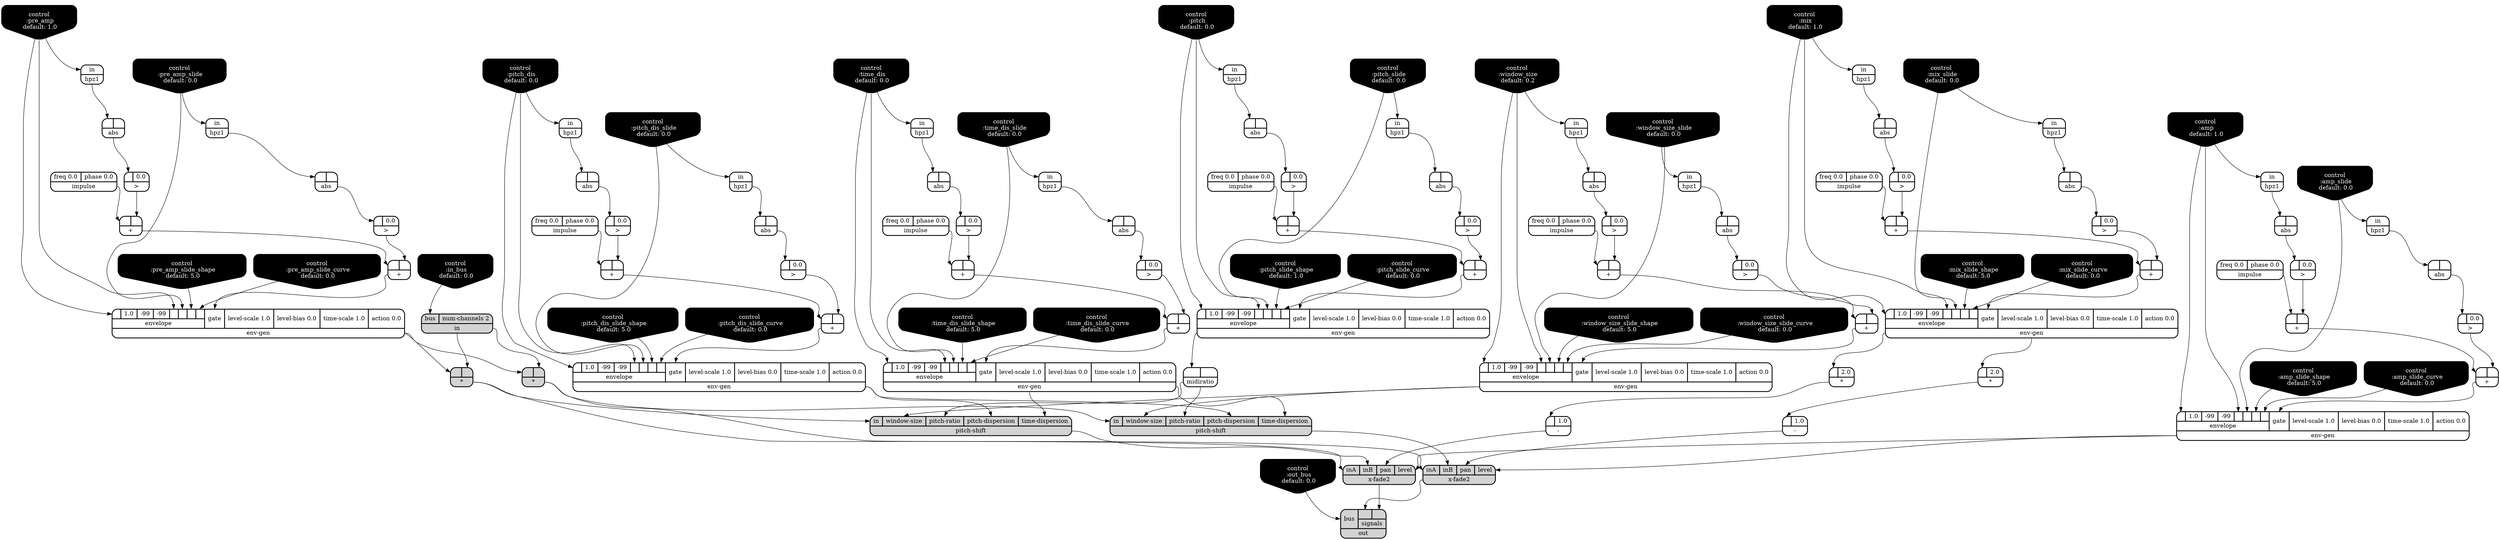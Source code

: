 digraph synthdef {
49 [label = "{{ <a> |<b> 2.0} |<__UG_NAME__>* }" style="bold, rounded" shape=record rankdir=LR];
59 [label = "{{ <a> |<b> } |<__UG_NAME__>* }" style="filled, bold, rounded"  shape=record rankdir=LR];
107 [label = "{{ <a> |<b> } |<__UG_NAME__>* }" style="filled, bold, rounded"  shape=record rankdir=LR];
109 [label = "{{ <a> |<b> 2.0} |<__UG_NAME__>* }" style="bold, rounded" shape=record rankdir=LR];
43 [label = "{{ <a> |<b> } |<__UG_NAME__>+ }" style="bold, rounded" shape=record rankdir=LR];
47 [label = "{{ <a> |<b> } |<__UG_NAME__>+ }" style="bold, rounded" shape=record rankdir=LR];
54 [label = "{{ <a> |<b> } |<__UG_NAME__>+ }" style="bold, rounded" shape=record rankdir=LR];
56 [label = "{{ <a> |<b> } |<__UG_NAME__>+ }" style="bold, rounded" shape=record rankdir=LR];
64 [label = "{{ <a> |<b> } |<__UG_NAME__>+ }" style="bold, rounded" shape=record rankdir=LR];
68 [label = "{{ <a> |<b> } |<__UG_NAME__>+ }" style="bold, rounded" shape=record rankdir=LR];
74 [label = "{{ <a> |<b> } |<__UG_NAME__>+ }" style="bold, rounded" shape=record rankdir=LR];
75 [label = "{{ <a> |<b> } |<__UG_NAME__>+ }" style="bold, rounded" shape=record rankdir=LR];
82 [label = "{{ <a> |<b> } |<__UG_NAME__>+ }" style="bold, rounded" shape=record rankdir=LR];
86 [label = "{{ <a> |<b> } |<__UG_NAME__>+ }" style="bold, rounded" shape=record rankdir=LR];
89 [label = "{{ <a> |<b> } |<__UG_NAME__>+ }" style="bold, rounded" shape=record rankdir=LR];
92 [label = "{{ <a> |<b> } |<__UG_NAME__>+ }" style="bold, rounded" shape=record rankdir=LR];
100 [label = "{{ <a> |<b> } |<__UG_NAME__>+ }" style="bold, rounded" shape=record rankdir=LR];
104 [label = "{{ <a> |<b> } |<__UG_NAME__>+ }" style="bold, rounded" shape=record rankdir=LR];
95 [label = "{{ <a> |<b> 1.0} |<__UG_NAME__>- }" style="bold, rounded" shape=record rankdir=LR];
110 [label = "{{ <a> |<b> 1.0} |<__UG_NAME__>- }" style="bold, rounded" shape=record rankdir=LR];
33 [label = "{{ <a> |<b> 0.0} |<__UG_NAME__>\> }" style="bold, rounded" shape=record rankdir=LR];
36 [label = "{{ <a> |<b> 0.0} |<__UG_NAME__>\> }" style="bold, rounded" shape=record rankdir=LR];
42 [label = "{{ <a> |<b> 0.0} |<__UG_NAME__>\> }" style="bold, rounded" shape=record rankdir=LR];
46 [label = "{{ <a> |<b> 0.0} |<__UG_NAME__>\> }" style="bold, rounded" shape=record rankdir=LR];
53 [label = "{{ <a> |<b> 0.0} |<__UG_NAME__>\> }" style="bold, rounded" shape=record rankdir=LR];
55 [label = "{{ <a> |<b> 0.0} |<__UG_NAME__>\> }" style="bold, rounded" shape=record rankdir=LR];
63 [label = "{{ <a> |<b> 0.0} |<__UG_NAME__>\> }" style="bold, rounded" shape=record rankdir=LR];
67 [label = "{{ <a> |<b> 0.0} |<__UG_NAME__>\> }" style="bold, rounded" shape=record rankdir=LR];
73 [label = "{{ <a> |<b> 0.0} |<__UG_NAME__>\> }" style="bold, rounded" shape=record rankdir=LR];
81 [label = "{{ <a> |<b> 0.0} |<__UG_NAME__>\> }" style="bold, rounded" shape=record rankdir=LR];
85 [label = "{{ <a> |<b> 0.0} |<__UG_NAME__>\> }" style="bold, rounded" shape=record rankdir=LR];
91 [label = "{{ <a> |<b> 0.0} |<__UG_NAME__>\> }" style="bold, rounded" shape=record rankdir=LR];
99 [label = "{{ <a> |<b> 0.0} |<__UG_NAME__>\> }" style="bold, rounded" shape=record rankdir=LR];
103 [label = "{{ <a> |<b> 0.0} |<__UG_NAME__>\> }" style="bold, rounded" shape=record rankdir=LR];
32 [label = "{{ <a> |<b> } |<__UG_NAME__>abs }" style="bold, rounded" shape=record rankdir=LR];
35 [label = "{{ <a> |<b> } |<__UG_NAME__>abs }" style="bold, rounded" shape=record rankdir=LR];
38 [label = "{{ <a> |<b> } |<__UG_NAME__>abs }" style="bold, rounded" shape=record rankdir=LR];
41 [label = "{{ <a> |<b> } |<__UG_NAME__>abs }" style="bold, rounded" shape=record rankdir=LR];
45 [label = "{{ <a> |<b> } |<__UG_NAME__>abs }" style="bold, rounded" shape=record rankdir=LR];
52 [label = "{{ <a> |<b> } |<__UG_NAME__>abs }" style="bold, rounded" shape=record rankdir=LR];
62 [label = "{{ <a> |<b> } |<__UG_NAME__>abs }" style="bold, rounded" shape=record rankdir=LR];
66 [label = "{{ <a> |<b> } |<__UG_NAME__>abs }" style="bold, rounded" shape=record rankdir=LR];
72 [label = "{{ <a> |<b> } |<__UG_NAME__>abs }" style="bold, rounded" shape=record rankdir=LR];
80 [label = "{{ <a> |<b> } |<__UG_NAME__>abs }" style="bold, rounded" shape=record rankdir=LR];
84 [label = "{{ <a> |<b> } |<__UG_NAME__>abs }" style="bold, rounded" shape=record rankdir=LR];
90 [label = "{{ <a> |<b> } |<__UG_NAME__>abs }" style="bold, rounded" shape=record rankdir=LR];
98 [label = "{{ <a> |<b> } |<__UG_NAME__>abs }" style="bold, rounded" shape=record rankdir=LR];
102 [label = "{{ <a> |<b> } |<__UG_NAME__>abs }" style="bold, rounded" shape=record rankdir=LR];
0 [label = "control
 :amp
 default: 1.0" shape=invhouse style="rounded, filled, bold" fillcolor=black fontcolor=white ]; 
1 [label = "control
 :amp_slide
 default: 0.0" shape=invhouse style="rounded, filled, bold" fillcolor=black fontcolor=white ]; 
2 [label = "control
 :amp_slide_shape
 default: 5.0" shape=invhouse style="rounded, filled, bold" fillcolor=black fontcolor=white ]; 
3 [label = "control
 :amp_slide_curve
 default: 0.0" shape=invhouse style="rounded, filled, bold" fillcolor=black fontcolor=white ]; 
4 [label = "control
 :mix
 default: 1.0" shape=invhouse style="rounded, filled, bold" fillcolor=black fontcolor=white ]; 
5 [label = "control
 :mix_slide
 default: 0.0" shape=invhouse style="rounded, filled, bold" fillcolor=black fontcolor=white ]; 
6 [label = "control
 :mix_slide_shape
 default: 5.0" shape=invhouse style="rounded, filled, bold" fillcolor=black fontcolor=white ]; 
7 [label = "control
 :mix_slide_curve
 default: 0.0" shape=invhouse style="rounded, filled, bold" fillcolor=black fontcolor=white ]; 
8 [label = "control
 :pre_amp
 default: 1.0" shape=invhouse style="rounded, filled, bold" fillcolor=black fontcolor=white ]; 
9 [label = "control
 :pre_amp_slide
 default: 0.0" shape=invhouse style="rounded, filled, bold" fillcolor=black fontcolor=white ]; 
10 [label = "control
 :pre_amp_slide_shape
 default: 5.0" shape=invhouse style="rounded, filled, bold" fillcolor=black fontcolor=white ]; 
11 [label = "control
 :pre_amp_slide_curve
 default: 0.0" shape=invhouse style="rounded, filled, bold" fillcolor=black fontcolor=white ]; 
12 [label = "control
 :pitch
 default: 0.0" shape=invhouse style="rounded, filled, bold" fillcolor=black fontcolor=white ]; 
13 [label = "control
 :pitch_slide
 default: 0.0" shape=invhouse style="rounded, filled, bold" fillcolor=black fontcolor=white ]; 
14 [label = "control
 :pitch_slide_shape
 default: 1.0" shape=invhouse style="rounded, filled, bold" fillcolor=black fontcolor=white ]; 
15 [label = "control
 :pitch_slide_curve
 default: 0.0" shape=invhouse style="rounded, filled, bold" fillcolor=black fontcolor=white ]; 
16 [label = "control
 :window_size
 default: 0.2" shape=invhouse style="rounded, filled, bold" fillcolor=black fontcolor=white ]; 
17 [label = "control
 :window_size_slide
 default: 0.0" shape=invhouse style="rounded, filled, bold" fillcolor=black fontcolor=white ]; 
18 [label = "control
 :window_size_slide_shape
 default: 5.0" shape=invhouse style="rounded, filled, bold" fillcolor=black fontcolor=white ]; 
19 [label = "control
 :window_size_slide_curve
 default: 0.0" shape=invhouse style="rounded, filled, bold" fillcolor=black fontcolor=white ]; 
20 [label = "control
 :pitch_dis
 default: 0.0" shape=invhouse style="rounded, filled, bold" fillcolor=black fontcolor=white ]; 
21 [label = "control
 :pitch_dis_slide
 default: 0.0" shape=invhouse style="rounded, filled, bold" fillcolor=black fontcolor=white ]; 
22 [label = "control
 :pitch_dis_slide_shape
 default: 5.0" shape=invhouse style="rounded, filled, bold" fillcolor=black fontcolor=white ]; 
23 [label = "control
 :pitch_dis_slide_curve
 default: 0.0" shape=invhouse style="rounded, filled, bold" fillcolor=black fontcolor=white ]; 
24 [label = "control
 :time_dis
 default: 0.0" shape=invhouse style="rounded, filled, bold" fillcolor=black fontcolor=white ]; 
25 [label = "control
 :time_dis_slide
 default: 0.0" shape=invhouse style="rounded, filled, bold" fillcolor=black fontcolor=white ]; 
26 [label = "control
 :time_dis_slide_shape
 default: 5.0" shape=invhouse style="rounded, filled, bold" fillcolor=black fontcolor=white ]; 
27 [label = "control
 :time_dis_slide_curve
 default: 0.0" shape=invhouse style="rounded, filled, bold" fillcolor=black fontcolor=white ]; 
28 [label = "control
 :in_bus
 default: 0.0" shape=invhouse style="rounded, filled, bold" fillcolor=black fontcolor=white ]; 
29 [label = "control
 :out_bus
 default: 0.0" shape=invhouse style="rounded, filled, bold" fillcolor=black fontcolor=white ]; 
48 [label = "{{ {{<envelope___control___0>|1.0|-99|-99|<envelope___control___4>|<envelope___control___5>|<envelope___control___6>|<envelope___control___7>}|envelope}|<gate> gate|<level____scale> level-scale 1.0|<level____bias> level-bias 0.0|<time____scale> time-scale 1.0|<action> action 0.0} |<__UG_NAME__>env-gen }" style="bold, rounded" shape=record rankdir=LR];
57 [label = "{{ {{<envelope___control___0>|1.0|-99|-99|<envelope___control___4>|<envelope___control___5>|<envelope___control___6>|<envelope___control___7>}|envelope}|<gate> gate|<level____scale> level-scale 1.0|<level____bias> level-bias 0.0|<time____scale> time-scale 1.0|<action> action 0.0} |<__UG_NAME__>env-gen }" style="bold, rounded" shape=record rankdir=LR];
69 [label = "{{ {{<envelope___control___0>|1.0|-99|-99|<envelope___control___4>|<envelope___control___5>|<envelope___control___6>|<envelope___control___7>}|envelope}|<gate> gate|<level____scale> level-scale 1.0|<level____bias> level-bias 0.0|<time____scale> time-scale 1.0|<action> action 0.0} |<__UG_NAME__>env-gen }" style="bold, rounded" shape=record rankdir=LR];
76 [label = "{{ {{<envelope___control___0>|1.0|-99|-99|<envelope___control___4>|<envelope___control___5>|<envelope___control___6>|<envelope___control___7>}|envelope}|<gate> gate|<level____scale> level-scale 1.0|<level____bias> level-bias 0.0|<time____scale> time-scale 1.0|<action> action 0.0} |<__UG_NAME__>env-gen }" style="bold, rounded" shape=record rankdir=LR];
87 [label = "{{ {{<envelope___control___0>|1.0|-99|-99|<envelope___control___4>|<envelope___control___5>|<envelope___control___6>|<envelope___control___7>}|envelope}|<gate> gate|<level____scale> level-scale 1.0|<level____bias> level-bias 0.0|<time____scale> time-scale 1.0|<action> action 0.0} |<__UG_NAME__>env-gen }" style="bold, rounded" shape=record rankdir=LR];
93 [label = "{{ {{<envelope___control___0>|1.0|-99|-99|<envelope___control___4>|<envelope___control___5>|<envelope___control___6>|<envelope___control___7>}|envelope}|<gate> gate|<level____scale> level-scale 1.0|<level____bias> level-bias 0.0|<time____scale> time-scale 1.0|<action> action 0.0} |<__UG_NAME__>env-gen }" style="bold, rounded" shape=record rankdir=LR];
105 [label = "{{ {{<envelope___control___0>|1.0|-99|-99|<envelope___control___4>|<envelope___control___5>|<envelope___control___6>|<envelope___control___7>}|envelope}|<gate> gate|<level____scale> level-scale 1.0|<level____bias> level-bias 0.0|<time____scale> time-scale 1.0|<action> action 0.0} |<__UG_NAME__>env-gen }" style="bold, rounded" shape=record rankdir=LR];
30 [label = "{{ <in> in} |<__UG_NAME__>hpz1 }" style="bold, rounded" shape=record rankdir=LR];
31 [label = "{{ <in> in} |<__UG_NAME__>hpz1 }" style="bold, rounded" shape=record rankdir=LR];
34 [label = "{{ <in> in} |<__UG_NAME__>hpz1 }" style="bold, rounded" shape=record rankdir=LR];
37 [label = "{{ <in> in} |<__UG_NAME__>hpz1 }" style="bold, rounded" shape=record rankdir=LR];
40 [label = "{{ <in> in} |<__UG_NAME__>hpz1 }" style="bold, rounded" shape=record rankdir=LR];
44 [label = "{{ <in> in} |<__UG_NAME__>hpz1 }" style="bold, rounded" shape=record rankdir=LR];
51 [label = "{{ <in> in} |<__UG_NAME__>hpz1 }" style="bold, rounded" shape=record rankdir=LR];
61 [label = "{{ <in> in} |<__UG_NAME__>hpz1 }" style="bold, rounded" shape=record rankdir=LR];
65 [label = "{{ <in> in} |<__UG_NAME__>hpz1 }" style="bold, rounded" shape=record rankdir=LR];
71 [label = "{{ <in> in} |<__UG_NAME__>hpz1 }" style="bold, rounded" shape=record rankdir=LR];
79 [label = "{{ <in> in} |<__UG_NAME__>hpz1 }" style="bold, rounded" shape=record rankdir=LR];
83 [label = "{{ <in> in} |<__UG_NAME__>hpz1 }" style="bold, rounded" shape=record rankdir=LR];
97 [label = "{{ <in> in} |<__UG_NAME__>hpz1 }" style="bold, rounded" shape=record rankdir=LR];
101 [label = "{{ <in> in} |<__UG_NAME__>hpz1 }" style="bold, rounded" shape=record rankdir=LR];
39 [label = "{{ <freq> freq 0.0|<phase> phase 0.0} |<__UG_NAME__>impulse }" style="bold, rounded" shape=record rankdir=LR];
50 [label = "{{ <freq> freq 0.0|<phase> phase 0.0} |<__UG_NAME__>impulse }" style="bold, rounded" shape=record rankdir=LR];
60 [label = "{{ <freq> freq 0.0|<phase> phase 0.0} |<__UG_NAME__>impulse }" style="bold, rounded" shape=record rankdir=LR];
70 [label = "{{ <freq> freq 0.0|<phase> phase 0.0} |<__UG_NAME__>impulse }" style="bold, rounded" shape=record rankdir=LR];
78 [label = "{{ <freq> freq 0.0|<phase> phase 0.0} |<__UG_NAME__>impulse }" style="bold, rounded" shape=record rankdir=LR];
88 [label = "{{ <freq> freq 0.0|<phase> phase 0.0} |<__UG_NAME__>impulse }" style="bold, rounded" shape=record rankdir=LR];
96 [label = "{{ <freq> freq 0.0|<phase> phase 0.0} |<__UG_NAME__>impulse }" style="bold, rounded" shape=record rankdir=LR];
58 [label = "{{ <bus> bus|<num____channels> num-channels 2} |<__UG_NAME__>in }" style="filled, bold, rounded"  shape=record rankdir=LR];
77 [label = "{{ <a> |<b> } |<__UG_NAME__>midiratio }" style="bold, rounded" shape=record rankdir=LR];
112 [label = "{{ <bus> bus|{{<signals___x____fade2___0>|<signals___x____fade2___1>}|signals}} |<__UG_NAME__>out }" style="filled, bold, rounded"  shape=record rankdir=LR];
94 [label = "{{ <in> in|<window____size> window-size|<pitch____ratio> pitch-ratio|<pitch____dispersion> pitch-dispersion|<time____dispersion> time-dispersion} |<__UG_NAME__>pitch-shift }" style="filled, bold, rounded"  shape=record rankdir=LR];
108 [label = "{{ <in> in|<window____size> window-size|<pitch____ratio> pitch-ratio|<pitch____dispersion> pitch-dispersion|<time____dispersion> time-dispersion} |<__UG_NAME__>pitch-shift }" style="filled, bold, rounded"  shape=record rankdir=LR];
106 [label = "{{ <ina> inA|<inb> inB|<pan> pan|<level> level} |<__UG_NAME__>x-fade2 }" style="filled, bold, rounded"  shape=record rankdir=LR];
111 [label = "{{ <ina> inA|<inb> inB|<pan> pan|<level> level} |<__UG_NAME__>x-fade2 }" style="filled, bold, rounded"  shape=record rankdir=LR];

48:__UG_NAME__ -> 49:a ;
58:__UG_NAME__ -> 59:b ;
57:__UG_NAME__ -> 59:a ;
58:__UG_NAME__ -> 107:b ;
57:__UG_NAME__ -> 107:a ;
48:__UG_NAME__ -> 109:a ;
42:__UG_NAME__ -> 43:b ;
39:__UG_NAME__ -> 43:a ;
46:__UG_NAME__ -> 47:b ;
43:__UG_NAME__ -> 47:a ;
53:__UG_NAME__ -> 54:b ;
50:__UG_NAME__ -> 54:a ;
55:__UG_NAME__ -> 56:b ;
54:__UG_NAME__ -> 56:a ;
63:__UG_NAME__ -> 64:b ;
60:__UG_NAME__ -> 64:a ;
67:__UG_NAME__ -> 68:b ;
64:__UG_NAME__ -> 68:a ;
73:__UG_NAME__ -> 74:b ;
70:__UG_NAME__ -> 74:a ;
36:__UG_NAME__ -> 75:b ;
74:__UG_NAME__ -> 75:a ;
81:__UG_NAME__ -> 82:b ;
78:__UG_NAME__ -> 82:a ;
85:__UG_NAME__ -> 86:b ;
82:__UG_NAME__ -> 86:a ;
33:__UG_NAME__ -> 89:b ;
88:__UG_NAME__ -> 89:a ;
91:__UG_NAME__ -> 92:b ;
89:__UG_NAME__ -> 92:a ;
99:__UG_NAME__ -> 100:b ;
96:__UG_NAME__ -> 100:a ;
103:__UG_NAME__ -> 104:b ;
100:__UG_NAME__ -> 104:a ;
49:__UG_NAME__ -> 95:a ;
109:__UG_NAME__ -> 110:a ;
32:__UG_NAME__ -> 33:a ;
35:__UG_NAME__ -> 36:a ;
41:__UG_NAME__ -> 42:a ;
45:__UG_NAME__ -> 46:a ;
52:__UG_NAME__ -> 53:a ;
38:__UG_NAME__ -> 55:a ;
62:__UG_NAME__ -> 63:a ;
66:__UG_NAME__ -> 67:a ;
72:__UG_NAME__ -> 73:a ;
80:__UG_NAME__ -> 81:a ;
84:__UG_NAME__ -> 85:a ;
90:__UG_NAME__ -> 91:a ;
98:__UG_NAME__ -> 99:a ;
102:__UG_NAME__ -> 103:a ;
31:__UG_NAME__ -> 32:a ;
34:__UG_NAME__ -> 35:a ;
37:__UG_NAME__ -> 38:a ;
40:__UG_NAME__ -> 41:a ;
44:__UG_NAME__ -> 45:a ;
51:__UG_NAME__ -> 52:a ;
61:__UG_NAME__ -> 62:a ;
65:__UG_NAME__ -> 66:a ;
71:__UG_NAME__ -> 72:a ;
79:__UG_NAME__ -> 80:a ;
83:__UG_NAME__ -> 84:a ;
30:__UG_NAME__ -> 90:a ;
97:__UG_NAME__ -> 98:a ;
101:__UG_NAME__ -> 102:a ;
47:__UG_NAME__ -> 48:gate ;
4:__UG_NAME__ -> 48:envelope___control___0 ;
4:__UG_NAME__ -> 48:envelope___control___4 ;
5:__UG_NAME__ -> 48:envelope___control___5 ;
6:__UG_NAME__ -> 48:envelope___control___6 ;
7:__UG_NAME__ -> 48:envelope___control___7 ;
56:__UG_NAME__ -> 57:gate ;
8:__UG_NAME__ -> 57:envelope___control___0 ;
8:__UG_NAME__ -> 57:envelope___control___4 ;
9:__UG_NAME__ -> 57:envelope___control___5 ;
10:__UG_NAME__ -> 57:envelope___control___6 ;
11:__UG_NAME__ -> 57:envelope___control___7 ;
68:__UG_NAME__ -> 69:gate ;
16:__UG_NAME__ -> 69:envelope___control___0 ;
16:__UG_NAME__ -> 69:envelope___control___4 ;
17:__UG_NAME__ -> 69:envelope___control___5 ;
18:__UG_NAME__ -> 69:envelope___control___6 ;
19:__UG_NAME__ -> 69:envelope___control___7 ;
75:__UG_NAME__ -> 76:gate ;
12:__UG_NAME__ -> 76:envelope___control___0 ;
12:__UG_NAME__ -> 76:envelope___control___4 ;
13:__UG_NAME__ -> 76:envelope___control___5 ;
14:__UG_NAME__ -> 76:envelope___control___6 ;
15:__UG_NAME__ -> 76:envelope___control___7 ;
86:__UG_NAME__ -> 87:gate ;
20:__UG_NAME__ -> 87:envelope___control___0 ;
20:__UG_NAME__ -> 87:envelope___control___4 ;
21:__UG_NAME__ -> 87:envelope___control___5 ;
22:__UG_NAME__ -> 87:envelope___control___6 ;
23:__UG_NAME__ -> 87:envelope___control___7 ;
92:__UG_NAME__ -> 93:gate ;
24:__UG_NAME__ -> 93:envelope___control___0 ;
24:__UG_NAME__ -> 93:envelope___control___4 ;
25:__UG_NAME__ -> 93:envelope___control___5 ;
26:__UG_NAME__ -> 93:envelope___control___6 ;
27:__UG_NAME__ -> 93:envelope___control___7 ;
104:__UG_NAME__ -> 105:gate ;
0:__UG_NAME__ -> 105:envelope___control___0 ;
0:__UG_NAME__ -> 105:envelope___control___4 ;
1:__UG_NAME__ -> 105:envelope___control___5 ;
2:__UG_NAME__ -> 105:envelope___control___6 ;
3:__UG_NAME__ -> 105:envelope___control___7 ;
25:__UG_NAME__ -> 30:in ;
24:__UG_NAME__ -> 31:in ;
13:__UG_NAME__ -> 34:in ;
9:__UG_NAME__ -> 37:in ;
4:__UG_NAME__ -> 40:in ;
5:__UG_NAME__ -> 44:in ;
8:__UG_NAME__ -> 51:in ;
16:__UG_NAME__ -> 61:in ;
17:__UG_NAME__ -> 65:in ;
12:__UG_NAME__ -> 71:in ;
20:__UG_NAME__ -> 79:in ;
21:__UG_NAME__ -> 83:in ;
0:__UG_NAME__ -> 97:in ;
1:__UG_NAME__ -> 101:in ;
28:__UG_NAME__ -> 58:bus ;
76:__UG_NAME__ -> 77:a ;
111:__UG_NAME__ -> 112:signals___x____fade2___0 ;
106:__UG_NAME__ -> 112:signals___x____fade2___1 ;
29:__UG_NAME__ -> 112:bus ;
93:__UG_NAME__ -> 94:time____dispersion ;
87:__UG_NAME__ -> 94:pitch____dispersion ;
77:__UG_NAME__ -> 94:pitch____ratio ;
69:__UG_NAME__ -> 94:window____size ;
59:__UG_NAME__ -> 94:in ;
93:__UG_NAME__ -> 108:time____dispersion ;
87:__UG_NAME__ -> 108:pitch____dispersion ;
77:__UG_NAME__ -> 108:pitch____ratio ;
69:__UG_NAME__ -> 108:window____size ;
107:__UG_NAME__ -> 108:in ;
105:__UG_NAME__ -> 106:level ;
95:__UG_NAME__ -> 106:pan ;
94:__UG_NAME__ -> 106:inb ;
59:__UG_NAME__ -> 106:ina ;
105:__UG_NAME__ -> 111:level ;
110:__UG_NAME__ -> 111:pan ;
108:__UG_NAME__ -> 111:inb ;
107:__UG_NAME__ -> 111:ina ;

}